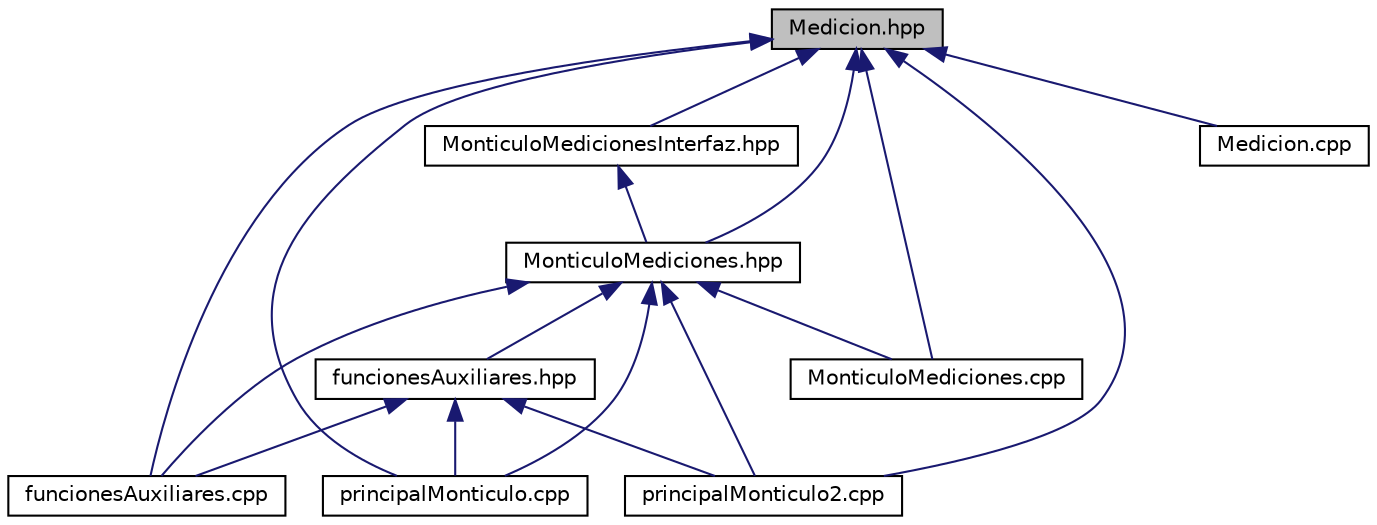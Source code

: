 digraph "Medicion.hpp"
{
  edge [fontname="Helvetica",fontsize="10",labelfontname="Helvetica",labelfontsize="10"];
  node [fontname="Helvetica",fontsize="10",shape=record];
  Node5 [label="Medicion.hpp",height=0.2,width=0.4,color="black", fillcolor="grey75", style="filled", fontcolor="black"];
  Node5 -> Node6 [dir="back",color="midnightblue",fontsize="10",style="solid",fontname="Helvetica"];
  Node6 [label="MonticuloMediciones.hpp",height=0.2,width=0.4,color="black", fillcolor="white", style="filled",URL="$MonticuloMediciones_8hpp.html",tooltip="Se define el TAD MonticuloMediciones. "];
  Node6 -> Node7 [dir="back",color="midnightblue",fontsize="10",style="solid",fontname="Helvetica"];
  Node7 [label="funcionesAuxiliares.hpp",height=0.2,width=0.4,color="black", fillcolor="white", style="filled",URL="$funcionesAuxiliares_8hpp.html",tooltip="Funciones auxiliares para el programa principal de la práctica 3. "];
  Node7 -> Node8 [dir="back",color="midnightblue",fontsize="10",style="solid",fontname="Helvetica"];
  Node8 [label="funcionesAuxiliares.cpp",height=0.2,width=0.4,color="black", fillcolor="white", style="filled",URL="$funcionesAuxiliares_8cpp.html",tooltip="Código de las funciones auxiliares para el programa principal de la práctica 1. "];
  Node7 -> Node9 [dir="back",color="midnightblue",fontsize="10",style="solid",fontname="Helvetica"];
  Node9 [label="principalMonticulo.cpp",height=0.2,width=0.4,color="black", fillcolor="white", style="filled",URL="$principalMonticulo_8cpp.html",tooltip="Programa principal de la practica 3 de Estructuras de Datos. "];
  Node7 -> Node10 [dir="back",color="midnightblue",fontsize="10",style="solid",fontname="Helvetica"];
  Node10 [label="principalMonticulo2.cpp",height=0.2,width=0.4,color="black", fillcolor="white", style="filled",URL="$principalMonticulo2_8cpp.html",tooltip="Programa principal mejorado de la practica 3 de Estructuras de Datos. "];
  Node6 -> Node8 [dir="back",color="midnightblue",fontsize="10",style="solid",fontname="Helvetica"];
  Node6 -> Node11 [dir="back",color="midnightblue",fontsize="10",style="solid",fontname="Helvetica"];
  Node11 [label="MonticuloMediciones.cpp",height=0.2,width=0.4,color="black", fillcolor="white", style="filled",URL="$MonticuloMediciones_8cpp.html",tooltip="Fichero que contiene el código de las funciones de la clase MonticuloMediciones. "];
  Node6 -> Node9 [dir="back",color="midnightblue",fontsize="10",style="solid",fontname="Helvetica"];
  Node6 -> Node10 [dir="back",color="midnightblue",fontsize="10",style="solid",fontname="Helvetica"];
  Node5 -> Node12 [dir="back",color="midnightblue",fontsize="10",style="solid",fontname="Helvetica"];
  Node12 [label="MonticuloMedicionesInterfaz.hpp",height=0.2,width=0.4,color="black", fillcolor="white", style="filled",URL="$MonticuloMedicionesInterfaz_8hpp.html",tooltip="Se define la interfaz del TAD MonticuloMediciones. "];
  Node12 -> Node6 [dir="back",color="midnightblue",fontsize="10",style="solid",fontname="Helvetica"];
  Node5 -> Node8 [dir="back",color="midnightblue",fontsize="10",style="solid",fontname="Helvetica"];
  Node5 -> Node13 [dir="back",color="midnightblue",fontsize="10",style="solid",fontname="Helvetica"];
  Node13 [label="Medicion.cpp",height=0.2,width=0.4,color="black", fillcolor="white", style="filled",URL="$Medicion_8cpp.html",tooltip="Fichero que contiene el código de las funciones de la clase Medicion. "];
  Node5 -> Node11 [dir="back",color="midnightblue",fontsize="10",style="solid",fontname="Helvetica"];
  Node5 -> Node9 [dir="back",color="midnightblue",fontsize="10",style="solid",fontname="Helvetica"];
  Node5 -> Node10 [dir="back",color="midnightblue",fontsize="10",style="solid",fontname="Helvetica"];
}

